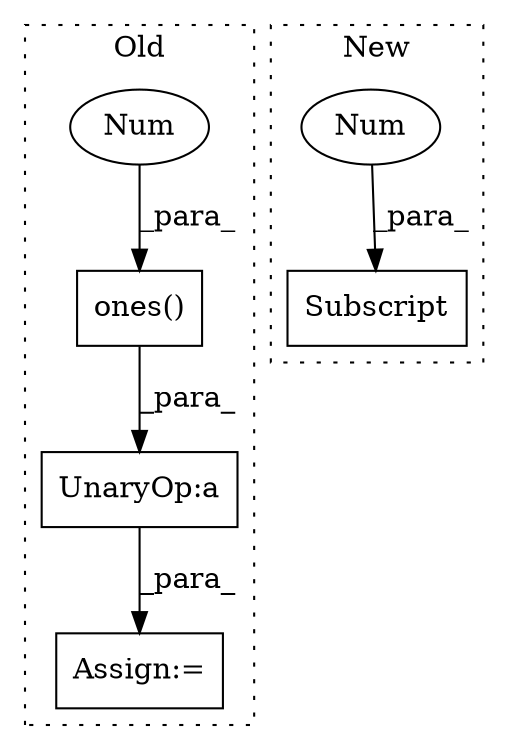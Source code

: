 digraph G {
subgraph cluster0 {
1 [label="ones()" a="75" s="3732,3769" l="11,24" shape="box"];
3 [label="Assign:=" a="68" s="3683" l="3" shape="box"];
5 [label="UnaryOp:a" a="61" s="3731" l="80" shape="box"];
6 [label="Num" a="76" s="3768" l="1" shape="ellipse"];
label = "Old";
style="dotted";
}
subgraph cluster1 {
2 [label="Subscript" a="63" s="3626,0" l="8,0" shape="box"];
4 [label="Num" a="76" s="3632" l="1" shape="ellipse"];
label = "New";
style="dotted";
}
1 -> 5 [label="_para_"];
4 -> 2 [label="_para_"];
5 -> 3 [label="_para_"];
6 -> 1 [label="_para_"];
}